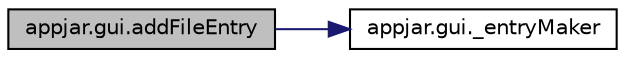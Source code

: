 digraph "appjar.gui.addFileEntry"
{
  edge [fontname="Helvetica",fontsize="10",labelfontname="Helvetica",labelfontsize="10"];
  node [fontname="Helvetica",fontsize="10",shape=record];
  rankdir="LR";
  Node345 [label="appjar.gui.addFileEntry",height=0.2,width=0.4,color="black", fillcolor="grey75", style="filled", fontcolor="black"];
  Node345 -> Node346 [color="midnightblue",fontsize="10",style="solid",fontname="Helvetica"];
  Node346 [label="appjar.gui._entryMaker",height=0.2,width=0.4,color="black", fillcolor="white", style="filled",URL="$classappjar_1_1gui.html#a969d27284a5329fca6b9c43c2c921e27"];
}
